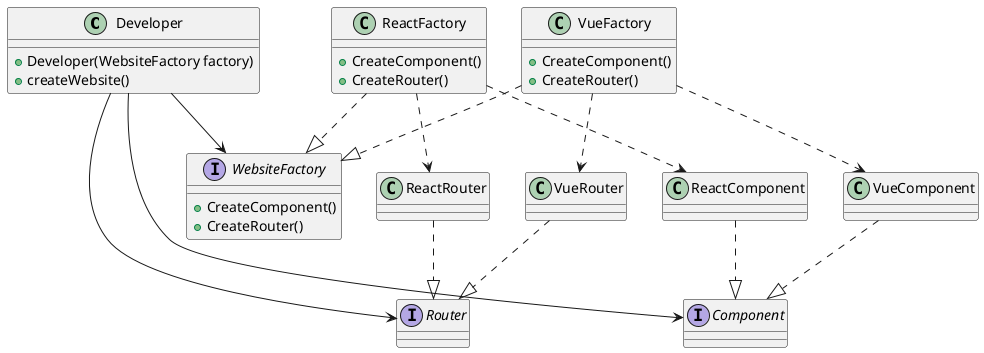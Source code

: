 @startuml abstract-factory

class Developer {
  + Developer(WebsiteFactory factory)
  + createWebsite()
}

interface WebsiteFactory {
  + CreateComponent()
  + CreateRouter()
}

class ReactFactory {
  + CreateComponent()
  + CreateRouter()
}

class VueFactory {
  + CreateComponent()
  + CreateRouter()
}

interface Router

class ReactRouter
class VueRouter

interface Component

class ReactComponent
class VueComponent

Developer --> WebsiteFactory

ReactFactory ..|> WebsiteFactory
VueFactory ..|> WebsiteFactory

ReactRouter ..|> Router
VueRouter ..|> Router

ReactComponent ..|> Component
VueComponent ..|> Component

ReactFactory ..> ReactComponent
ReactFactory ..> ReactRouter

VueFactory ..> VueComponent
VueFactory ..> VueRouter

Developer --> Component
Developer --> Router

@enduml